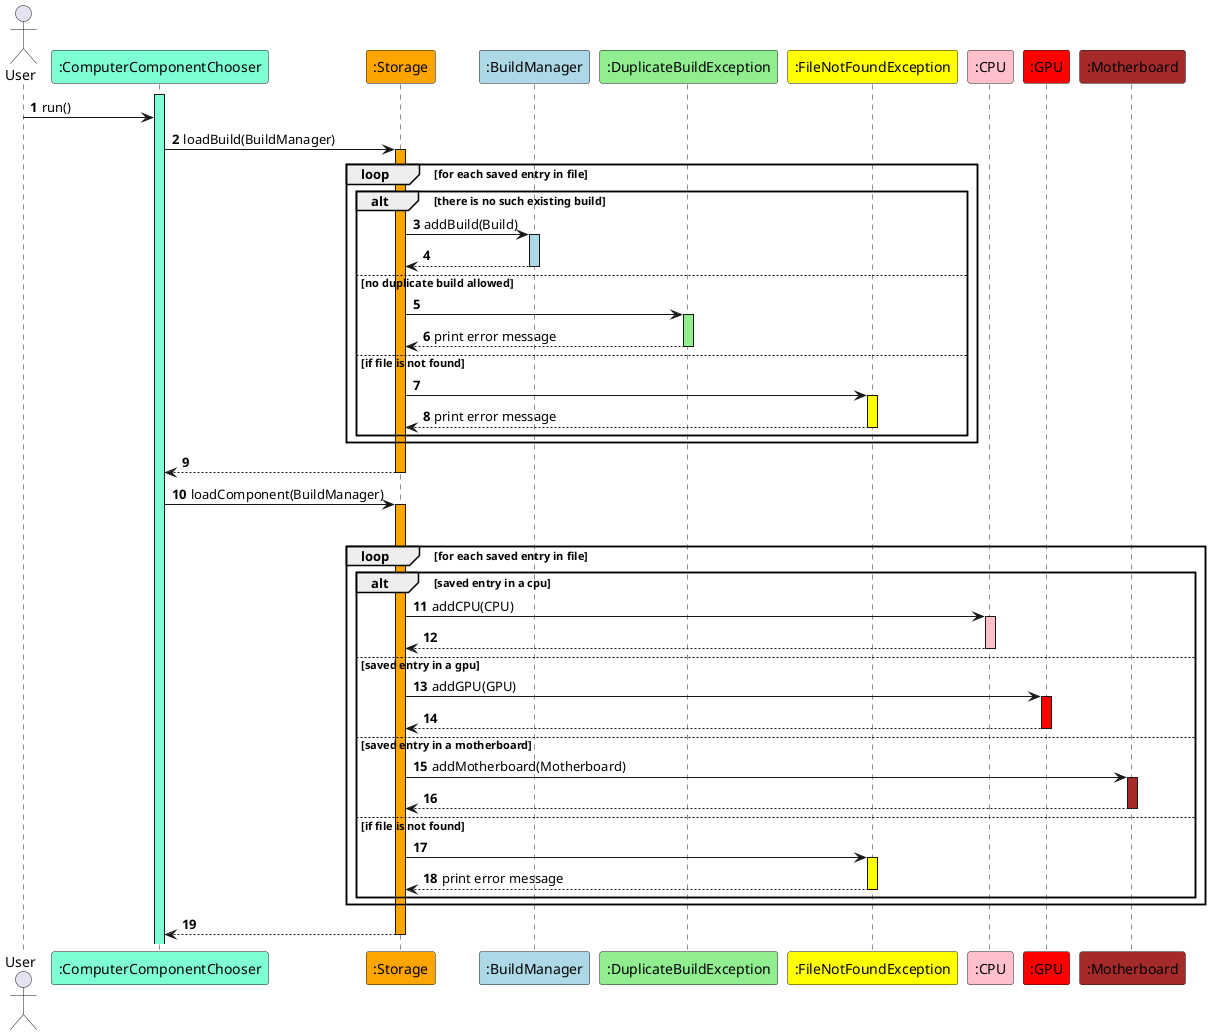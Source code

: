 @startuml
'https://plantuml.com/sequence-diagram

autonumber

Actor User
Participant ":ComputerComponentChooser" as ComputerComponentChooser #AquaMarine
Participant ":Storage" as Storage #Orange
Participant ":BuildManager" as BuildManager #LightBlue
Participant ":DuplicateBuildException" as DuplicateBuildException #LightGreen
Participant ":FileNotFoundException" as FileNotFoundException #Yellow
Participant ":CPU" as CPU #Pink
Participant ":GPU" as GPU #red
Participant ":Motherboard" as Motherboard #Brown

activate ComputerComponentChooser #AquaMarine
User -> ComputerComponentChooser: run()
ComputerComponentChooser -> Storage: loadBuild(BuildManager)
activate Storage #Orange

loop for each saved entry in file
    alt there is no such existing build
        Storage -> BuildManager: addBuild(Build)
        activate BuildManager #LightBlue
        return
    else no duplicate build allowed
        Storage -> DuplicateBuildException
        activate DuplicateBuildException #LightGreen
        return print error message
    else if file is not found
        Storage -> FileNotFoundException
        activate FileNotFoundException #Yellow
        return print error message
    end
end
return

ComputerComponentChooser -> Storage: loadComponent(BuildManager)
activate Storage #Orange
loop for each build in BuildManager
    loop for each saved entry in file
        alt saved entry in a cpu
            Storage -> CPU: addCPU(CPU)
            activate CPU #Pink
            return
        else saved entry in a gpu
            Storage -> GPU: addGPU(GPU)
            activate GPU #red
            return
        else saved entry in a motherboard
            Storage -> Motherboard: addMotherboard(Motherboard)
            activate Motherboard #Brown
            return
        else if file is not found
                Storage -> FileNotFoundException
                activate FileNotFoundException #Yellow
                return print error message
    end
end

return







@enduml